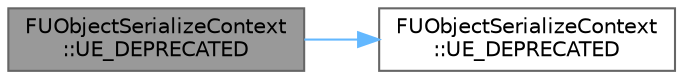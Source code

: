 digraph "FUObjectSerializeContext::UE_DEPRECATED"
{
 // INTERACTIVE_SVG=YES
 // LATEX_PDF_SIZE
  bgcolor="transparent";
  edge [fontname=Helvetica,fontsize=10,labelfontname=Helvetica,labelfontsize=10];
  node [fontname=Helvetica,fontsize=10,shape=box,height=0.2,width=0.4];
  rankdir="LR";
  Node1 [id="Node000001",label="FUObjectSerializeContext\l::UE_DEPRECATED",height=0.2,width=0.4,color="gray40", fillcolor="grey60", style="filled", fontcolor="black",tooltip="Detaches all linkers from this context."];
  Node1 -> Node2 [id="edge1_Node000001_Node000002",color="steelblue1",style="solid",tooltip=" "];
  Node2 [id="Node000002",label="FUObjectSerializeContext\l::UE_DEPRECATED",height=0.2,width=0.4,color="grey40", fillcolor="white", style="filled",URL="$dd/dab/structFUObjectSerializeContext.html#a5965c23d2db6b2b8a273f6a7019b6dc3",tooltip="Attaches a linker to this context."];
}
